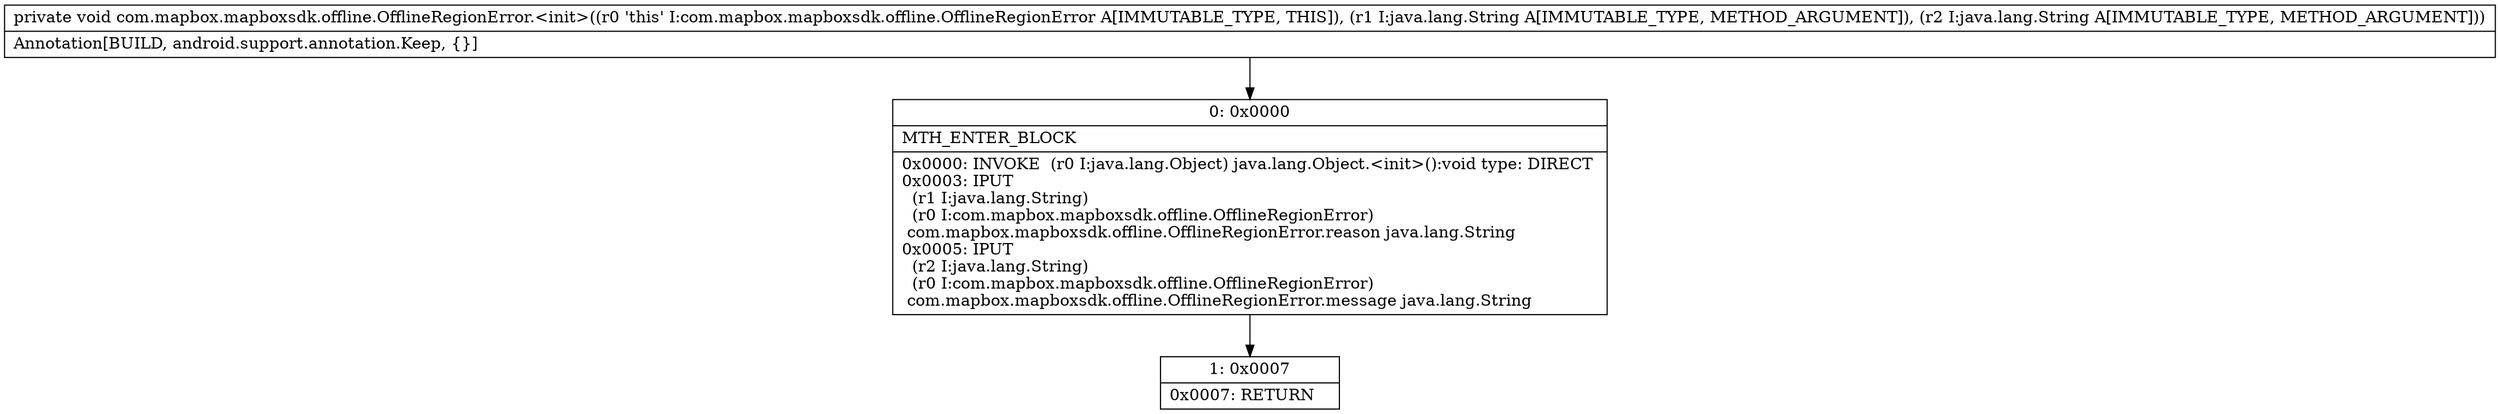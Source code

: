 digraph "CFG forcom.mapbox.mapboxsdk.offline.OfflineRegionError.\<init\>(Ljava\/lang\/String;Ljava\/lang\/String;)V" {
Node_0 [shape=record,label="{0\:\ 0x0000|MTH_ENTER_BLOCK\l|0x0000: INVOKE  (r0 I:java.lang.Object) java.lang.Object.\<init\>():void type: DIRECT \l0x0003: IPUT  \l  (r1 I:java.lang.String)\l  (r0 I:com.mapbox.mapboxsdk.offline.OfflineRegionError)\l com.mapbox.mapboxsdk.offline.OfflineRegionError.reason java.lang.String \l0x0005: IPUT  \l  (r2 I:java.lang.String)\l  (r0 I:com.mapbox.mapboxsdk.offline.OfflineRegionError)\l com.mapbox.mapboxsdk.offline.OfflineRegionError.message java.lang.String \l}"];
Node_1 [shape=record,label="{1\:\ 0x0007|0x0007: RETURN   \l}"];
MethodNode[shape=record,label="{private void com.mapbox.mapboxsdk.offline.OfflineRegionError.\<init\>((r0 'this' I:com.mapbox.mapboxsdk.offline.OfflineRegionError A[IMMUTABLE_TYPE, THIS]), (r1 I:java.lang.String A[IMMUTABLE_TYPE, METHOD_ARGUMENT]), (r2 I:java.lang.String A[IMMUTABLE_TYPE, METHOD_ARGUMENT]))  | Annotation[BUILD, android.support.annotation.Keep, \{\}]\l}"];
MethodNode -> Node_0;
Node_0 -> Node_1;
}


